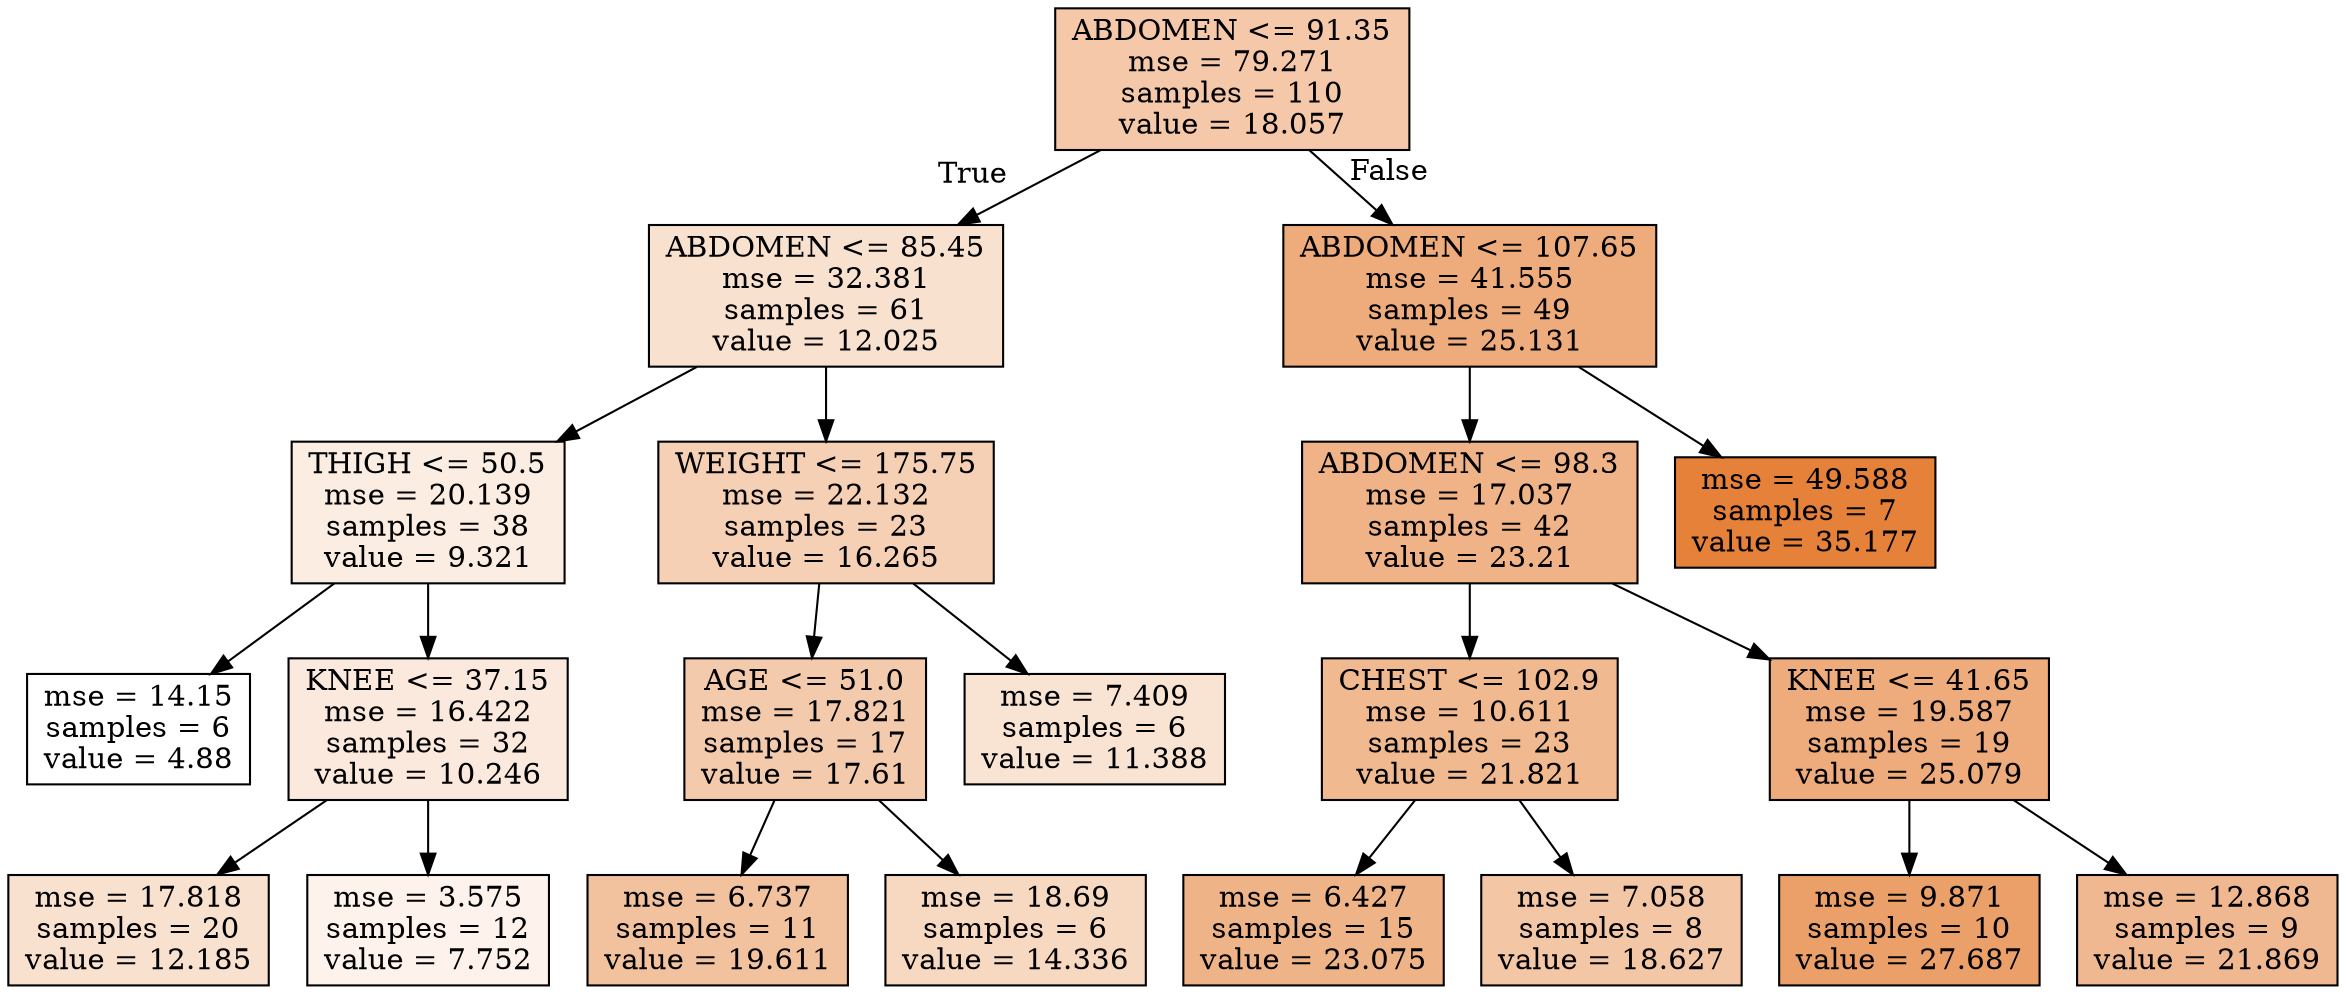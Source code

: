digraph Tree {
node [shape=box, style="filled", color="black"] ;
0 [label="ABDOMEN <= 91.35\nmse = 79.271\nsamples = 110\nvalue = 18.057", fillcolor="#f4c8a9"] ;
1 [label="ABDOMEN <= 85.45\nmse = 32.381\nsamples = 61\nvalue = 12.025", fillcolor="#f9e1d0"] ;
0 -> 1 [labeldistance=2.5, labelangle=45, headlabel="True"] ;
2 [label="THIGH <= 50.5\nmse = 20.139\nsamples = 38\nvalue = 9.321", fillcolor="#fbede2"] ;
1 -> 2 ;
3 [label="mse = 14.15\nsamples = 6\nvalue = 4.88", fillcolor="#ffffff"] ;
2 -> 3 ;
4 [label="KNEE <= 37.15\nmse = 16.422\nsamples = 32\nvalue = 10.246", fillcolor="#fae9dc"] ;
2 -> 4 ;
5 [label="mse = 17.818\nsamples = 20\nvalue = 12.185", fillcolor="#f9e1cf"] ;
4 -> 5 ;
6 [label="mse = 3.575\nsamples = 12\nvalue = 7.752", fillcolor="#fdf3ec"] ;
4 -> 6 ;
7 [label="WEIGHT <= 175.75\nmse = 22.132\nsamples = 23\nvalue = 16.265", fillcolor="#f5d0b5"] ;
1 -> 7 ;
8 [label="AGE <= 51.0\nmse = 17.821\nsamples = 17\nvalue = 17.61", fillcolor="#f4caac"] ;
7 -> 8 ;
9 [label="mse = 6.737\nsamples = 11\nvalue = 19.611", fillcolor="#f2c29f"] ;
8 -> 9 ;
10 [label="mse = 18.69\nsamples = 6\nvalue = 14.336", fillcolor="#f7d8c1"] ;
8 -> 10 ;
11 [label="mse = 7.409\nsamples = 6\nvalue = 11.388", fillcolor="#f9e4d4"] ;
7 -> 11 ;
12 [label="ABDOMEN <= 107.65\nmse = 41.555\nsamples = 49\nvalue = 25.131", fillcolor="#eeab7b"] ;
0 -> 12 [labeldistance=2.5, labelangle=-45, headlabel="False"] ;
13 [label="ABDOMEN <= 98.3\nmse = 17.037\nsamples = 42\nvalue = 23.21", fillcolor="#efb387"] ;
12 -> 13 ;
14 [label="CHEST <= 102.9\nmse = 10.611\nsamples = 23\nvalue = 21.821", fillcolor="#f0b990"] ;
13 -> 14 ;
15 [label="mse = 6.427\nsamples = 15\nvalue = 23.075", fillcolor="#efb388"] ;
14 -> 15 ;
16 [label="mse = 7.058\nsamples = 8\nvalue = 18.627", fillcolor="#f3c6a5"] ;
14 -> 16 ;
17 [label="KNEE <= 41.65\nmse = 19.587\nsamples = 19\nvalue = 25.079", fillcolor="#eeab7b"] ;
13 -> 17 ;
18 [label="mse = 9.871\nsamples = 10\nvalue = 27.687", fillcolor="#eba06a"] ;
17 -> 18 ;
19 [label="mse = 12.868\nsamples = 9\nvalue = 21.869", fillcolor="#f0b890"] ;
17 -> 19 ;
20 [label="mse = 49.588\nsamples = 7\nvalue = 35.177", fillcolor="#e58139"] ;
12 -> 20 ;
}